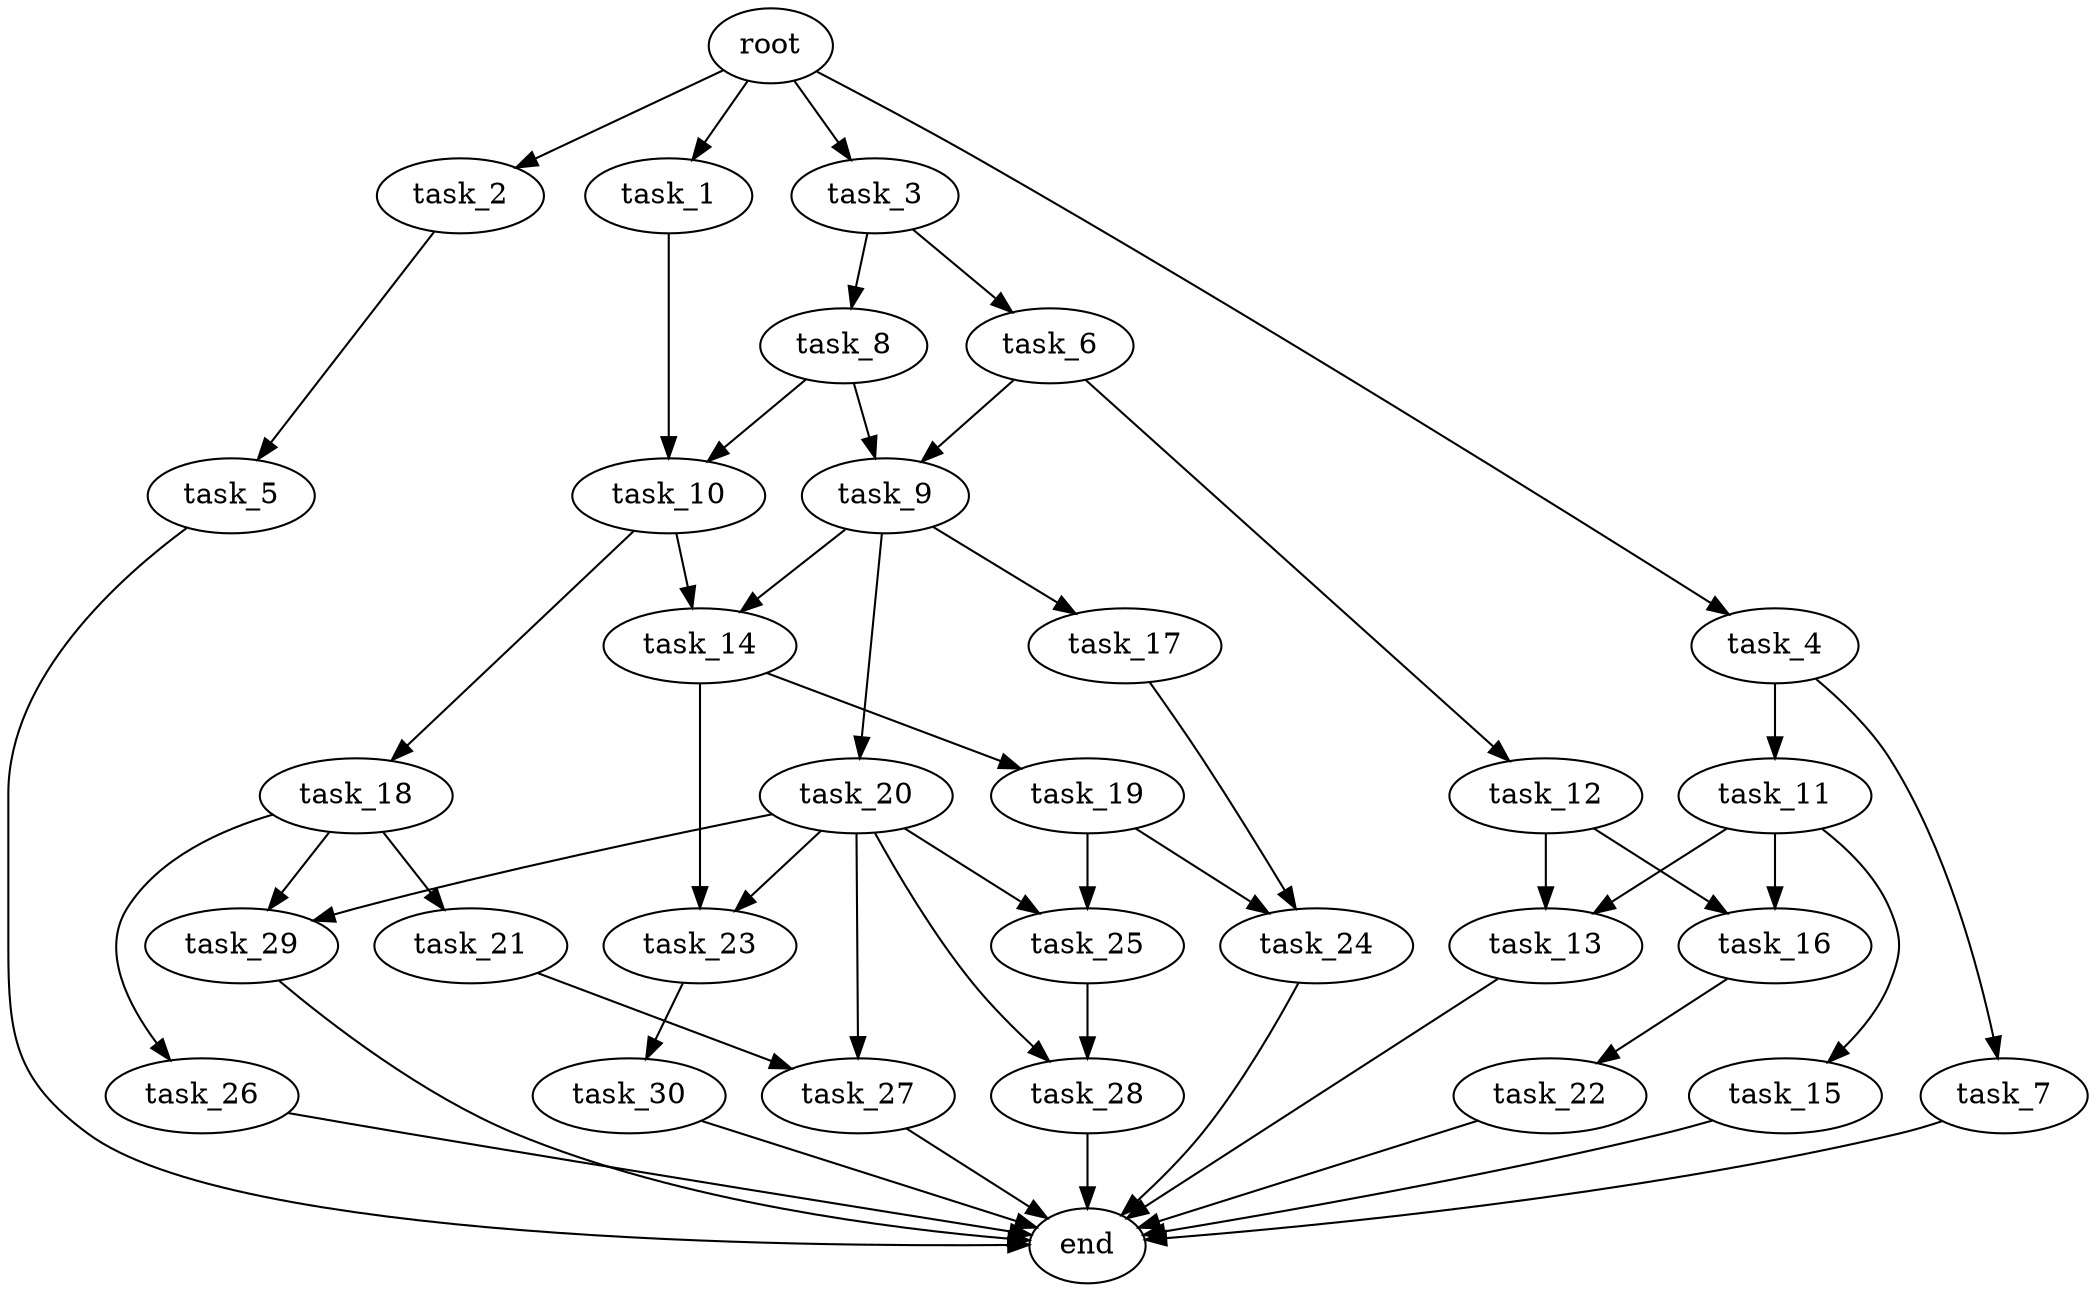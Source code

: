 digraph G {
  root [size="0.000000e+00"];
  task_1 [size="5.713977e+07"];
  task_2 [size="3.104597e+09"];
  task_3 [size="9.419907e+08"];
  task_4 [size="3.689305e+09"];
  task_5 [size="2.538350e+09"];
  task_6 [size="9.215718e+09"];
  task_7 [size="6.068137e+09"];
  task_8 [size="3.362484e+08"];
  task_9 [size="2.750239e+09"];
  task_10 [size="4.787870e+09"];
  task_11 [size="4.401300e+08"];
  task_12 [size="6.955295e+09"];
  task_13 [size="2.531127e+09"];
  task_14 [size="6.253079e+09"];
  task_15 [size="9.711436e+09"];
  task_16 [size="8.233434e+09"];
  task_17 [size="8.631990e+09"];
  task_18 [size="9.275821e+09"];
  task_19 [size="9.972319e+09"];
  task_20 [size="6.322769e+09"];
  task_21 [size="4.903515e+09"];
  task_22 [size="4.735011e+09"];
  task_23 [size="8.749493e+09"];
  task_24 [size="7.506113e+09"];
  task_25 [size="8.074499e+09"];
  task_26 [size="3.828977e+08"];
  task_27 [size="2.893409e+08"];
  task_28 [size="8.942757e+09"];
  task_29 [size="1.532764e+09"];
  task_30 [size="7.362225e+09"];
  end [size="0.000000e+00"];

  root -> task_1 [size="1.000000e-12"];
  root -> task_2 [size="1.000000e-12"];
  root -> task_3 [size="1.000000e-12"];
  root -> task_4 [size="1.000000e-12"];
  task_1 -> task_10 [size="2.393935e+08"];
  task_2 -> task_5 [size="2.538350e+08"];
  task_3 -> task_6 [size="9.215718e+08"];
  task_3 -> task_8 [size="3.362484e+07"];
  task_4 -> task_7 [size="6.068137e+08"];
  task_4 -> task_11 [size="4.401300e+07"];
  task_5 -> end [size="1.000000e-12"];
  task_6 -> task_9 [size="1.375120e+08"];
  task_6 -> task_12 [size="6.955295e+08"];
  task_7 -> end [size="1.000000e-12"];
  task_8 -> task_9 [size="1.375120e+08"];
  task_8 -> task_10 [size="2.393935e+08"];
  task_9 -> task_14 [size="3.126539e+08"];
  task_9 -> task_17 [size="8.631990e+08"];
  task_9 -> task_20 [size="6.322769e+08"];
  task_10 -> task_14 [size="3.126539e+08"];
  task_10 -> task_18 [size="9.275821e+08"];
  task_11 -> task_13 [size="1.265563e+08"];
  task_11 -> task_15 [size="9.711436e+08"];
  task_11 -> task_16 [size="4.116717e+08"];
  task_12 -> task_13 [size="1.265563e+08"];
  task_12 -> task_16 [size="4.116717e+08"];
  task_13 -> end [size="1.000000e-12"];
  task_14 -> task_19 [size="9.972319e+08"];
  task_14 -> task_23 [size="4.374747e+08"];
  task_15 -> end [size="1.000000e-12"];
  task_16 -> task_22 [size="4.735011e+08"];
  task_17 -> task_24 [size="3.753056e+08"];
  task_18 -> task_21 [size="4.903515e+08"];
  task_18 -> task_26 [size="3.828977e+07"];
  task_18 -> task_29 [size="7.663822e+07"];
  task_19 -> task_24 [size="3.753056e+08"];
  task_19 -> task_25 [size="4.037250e+08"];
  task_20 -> task_23 [size="4.374747e+08"];
  task_20 -> task_25 [size="4.037250e+08"];
  task_20 -> task_27 [size="1.446704e+07"];
  task_20 -> task_28 [size="4.471379e+08"];
  task_20 -> task_29 [size="7.663822e+07"];
  task_21 -> task_27 [size="1.446704e+07"];
  task_22 -> end [size="1.000000e-12"];
  task_23 -> task_30 [size="7.362225e+08"];
  task_24 -> end [size="1.000000e-12"];
  task_25 -> task_28 [size="4.471379e+08"];
  task_26 -> end [size="1.000000e-12"];
  task_27 -> end [size="1.000000e-12"];
  task_28 -> end [size="1.000000e-12"];
  task_29 -> end [size="1.000000e-12"];
  task_30 -> end [size="1.000000e-12"];
}
